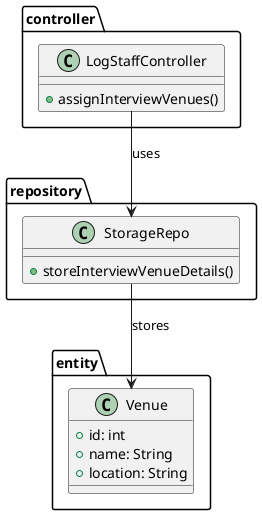 @startuml
package controller {
    class LogStaffController {
        +assignInterviewVenues()
    }
}

package repository {
    class StorageRepo {
        +storeInterviewVenueDetails()
    }
}

package entity {
    class Venue {
        +id: int
        +name: String
        +location: String
    }
}

LogStaffController --> StorageRepo : uses
StorageRepo --> Venue : stores
@enduml